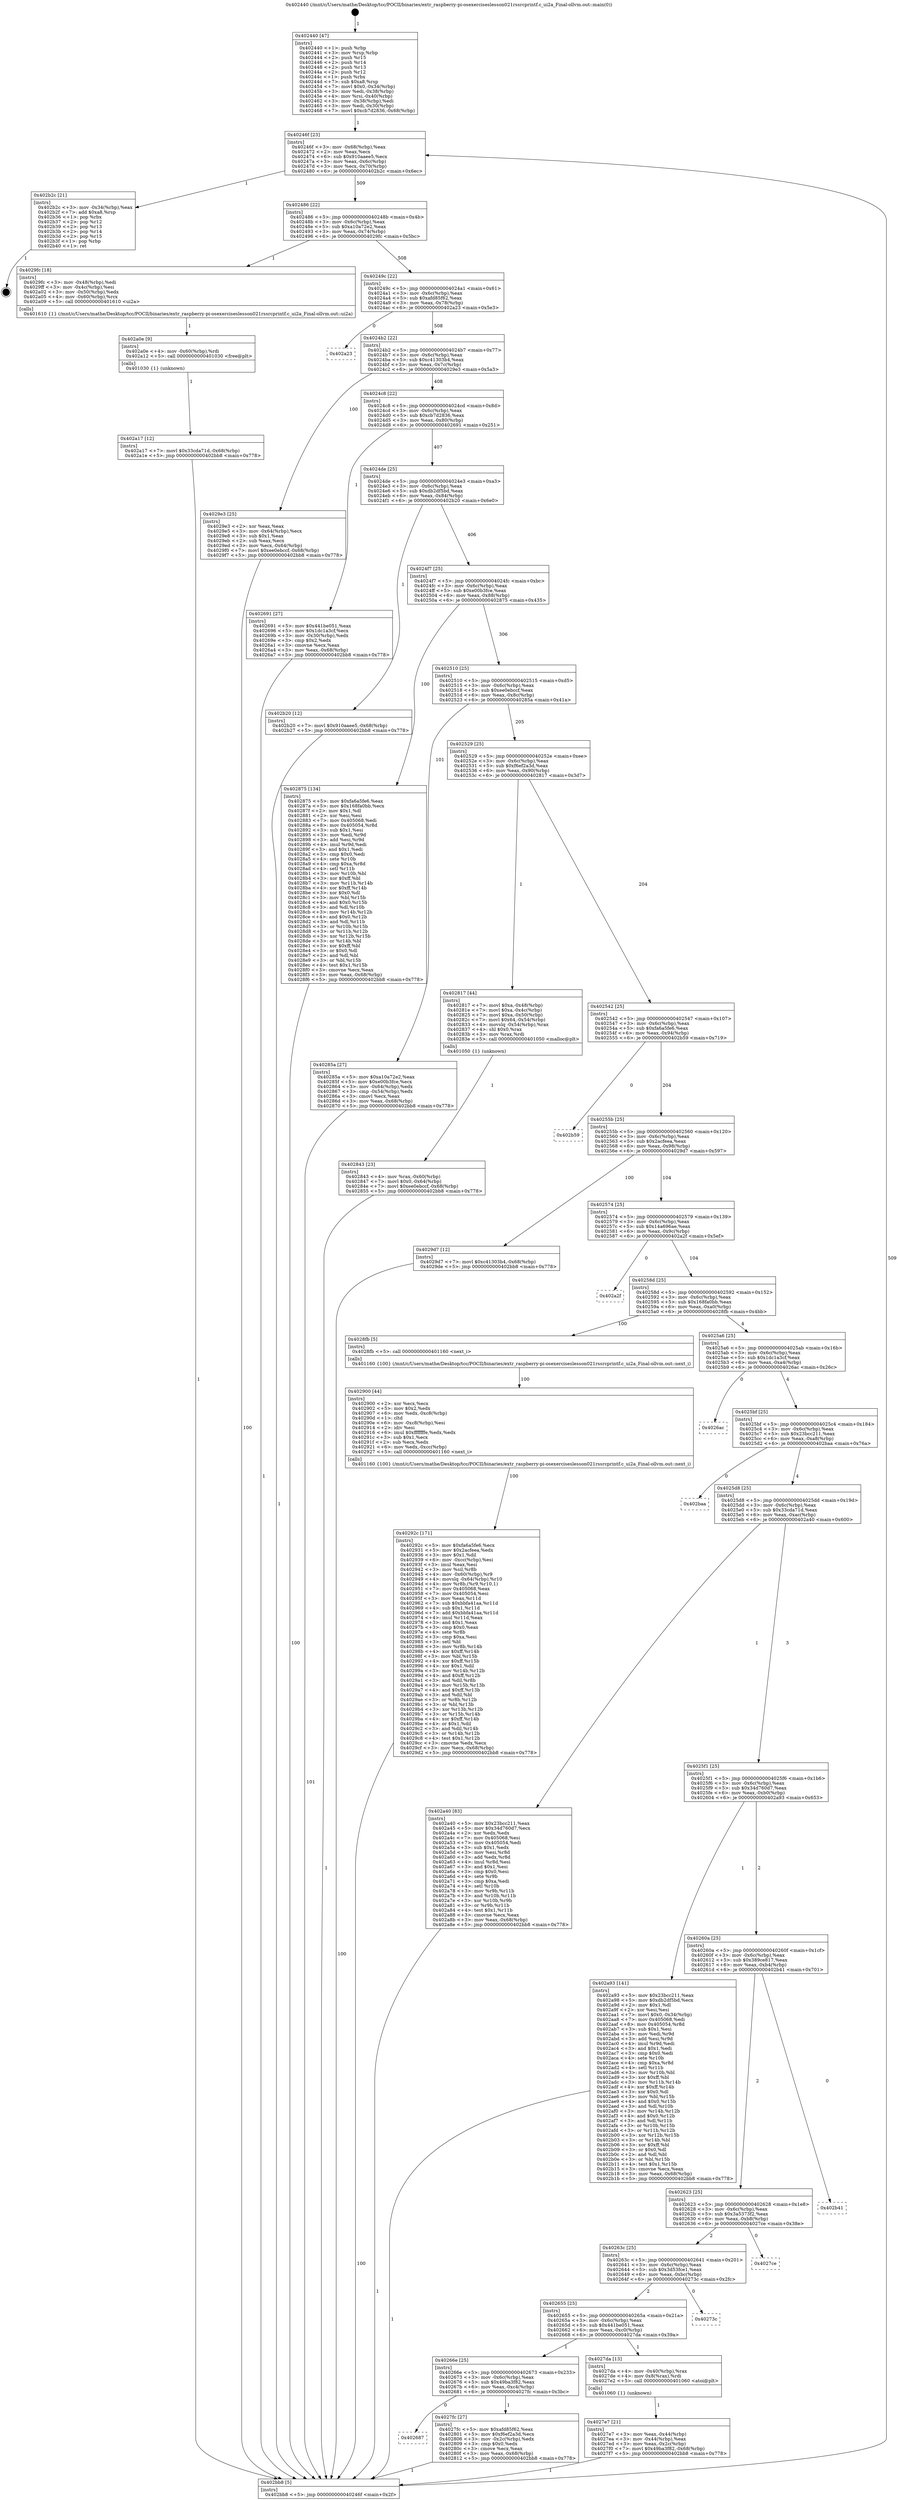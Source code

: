 digraph "0x402440" {
  label = "0x402440 (/mnt/c/Users/mathe/Desktop/tcc/POCII/binaries/extr_raspberry-pi-osexerciseslesson021rssrcprintf.c_ui2a_Final-ollvm.out::main(0))"
  labelloc = "t"
  node[shape=record]

  Entry [label="",width=0.3,height=0.3,shape=circle,fillcolor=black,style=filled]
  "0x40246f" [label="{
     0x40246f [23]\l
     | [instrs]\l
     &nbsp;&nbsp;0x40246f \<+3\>: mov -0x68(%rbp),%eax\l
     &nbsp;&nbsp;0x402472 \<+2\>: mov %eax,%ecx\l
     &nbsp;&nbsp;0x402474 \<+6\>: sub $0x910aaee5,%ecx\l
     &nbsp;&nbsp;0x40247a \<+3\>: mov %eax,-0x6c(%rbp)\l
     &nbsp;&nbsp;0x40247d \<+3\>: mov %ecx,-0x70(%rbp)\l
     &nbsp;&nbsp;0x402480 \<+6\>: je 0000000000402b2c \<main+0x6ec\>\l
  }"]
  "0x402b2c" [label="{
     0x402b2c [21]\l
     | [instrs]\l
     &nbsp;&nbsp;0x402b2c \<+3\>: mov -0x34(%rbp),%eax\l
     &nbsp;&nbsp;0x402b2f \<+7\>: add $0xa8,%rsp\l
     &nbsp;&nbsp;0x402b36 \<+1\>: pop %rbx\l
     &nbsp;&nbsp;0x402b37 \<+2\>: pop %r12\l
     &nbsp;&nbsp;0x402b39 \<+2\>: pop %r13\l
     &nbsp;&nbsp;0x402b3b \<+2\>: pop %r14\l
     &nbsp;&nbsp;0x402b3d \<+2\>: pop %r15\l
     &nbsp;&nbsp;0x402b3f \<+1\>: pop %rbp\l
     &nbsp;&nbsp;0x402b40 \<+1\>: ret\l
  }"]
  "0x402486" [label="{
     0x402486 [22]\l
     | [instrs]\l
     &nbsp;&nbsp;0x402486 \<+5\>: jmp 000000000040248b \<main+0x4b\>\l
     &nbsp;&nbsp;0x40248b \<+3\>: mov -0x6c(%rbp),%eax\l
     &nbsp;&nbsp;0x40248e \<+5\>: sub $0xa10a72e2,%eax\l
     &nbsp;&nbsp;0x402493 \<+3\>: mov %eax,-0x74(%rbp)\l
     &nbsp;&nbsp;0x402496 \<+6\>: je 00000000004029fc \<main+0x5bc\>\l
  }"]
  Exit [label="",width=0.3,height=0.3,shape=circle,fillcolor=black,style=filled,peripheries=2]
  "0x4029fc" [label="{
     0x4029fc [18]\l
     | [instrs]\l
     &nbsp;&nbsp;0x4029fc \<+3\>: mov -0x48(%rbp),%edi\l
     &nbsp;&nbsp;0x4029ff \<+3\>: mov -0x4c(%rbp),%esi\l
     &nbsp;&nbsp;0x402a02 \<+3\>: mov -0x50(%rbp),%edx\l
     &nbsp;&nbsp;0x402a05 \<+4\>: mov -0x60(%rbp),%rcx\l
     &nbsp;&nbsp;0x402a09 \<+5\>: call 0000000000401610 \<ui2a\>\l
     | [calls]\l
     &nbsp;&nbsp;0x401610 \{1\} (/mnt/c/Users/mathe/Desktop/tcc/POCII/binaries/extr_raspberry-pi-osexerciseslesson021rssrcprintf.c_ui2a_Final-ollvm.out::ui2a)\l
  }"]
  "0x40249c" [label="{
     0x40249c [22]\l
     | [instrs]\l
     &nbsp;&nbsp;0x40249c \<+5\>: jmp 00000000004024a1 \<main+0x61\>\l
     &nbsp;&nbsp;0x4024a1 \<+3\>: mov -0x6c(%rbp),%eax\l
     &nbsp;&nbsp;0x4024a4 \<+5\>: sub $0xafd85f62,%eax\l
     &nbsp;&nbsp;0x4024a9 \<+3\>: mov %eax,-0x78(%rbp)\l
     &nbsp;&nbsp;0x4024ac \<+6\>: je 0000000000402a23 \<main+0x5e3\>\l
  }"]
  "0x402a17" [label="{
     0x402a17 [12]\l
     | [instrs]\l
     &nbsp;&nbsp;0x402a17 \<+7\>: movl $0x33cda71d,-0x68(%rbp)\l
     &nbsp;&nbsp;0x402a1e \<+5\>: jmp 0000000000402bb8 \<main+0x778\>\l
  }"]
  "0x402a23" [label="{
     0x402a23\l
  }", style=dashed]
  "0x4024b2" [label="{
     0x4024b2 [22]\l
     | [instrs]\l
     &nbsp;&nbsp;0x4024b2 \<+5\>: jmp 00000000004024b7 \<main+0x77\>\l
     &nbsp;&nbsp;0x4024b7 \<+3\>: mov -0x6c(%rbp),%eax\l
     &nbsp;&nbsp;0x4024ba \<+5\>: sub $0xc41303b4,%eax\l
     &nbsp;&nbsp;0x4024bf \<+3\>: mov %eax,-0x7c(%rbp)\l
     &nbsp;&nbsp;0x4024c2 \<+6\>: je 00000000004029e3 \<main+0x5a3\>\l
  }"]
  "0x402a0e" [label="{
     0x402a0e [9]\l
     | [instrs]\l
     &nbsp;&nbsp;0x402a0e \<+4\>: mov -0x60(%rbp),%rdi\l
     &nbsp;&nbsp;0x402a12 \<+5\>: call 0000000000401030 \<free@plt\>\l
     | [calls]\l
     &nbsp;&nbsp;0x401030 \{1\} (unknown)\l
  }"]
  "0x4029e3" [label="{
     0x4029e3 [25]\l
     | [instrs]\l
     &nbsp;&nbsp;0x4029e3 \<+2\>: xor %eax,%eax\l
     &nbsp;&nbsp;0x4029e5 \<+3\>: mov -0x64(%rbp),%ecx\l
     &nbsp;&nbsp;0x4029e8 \<+3\>: sub $0x1,%eax\l
     &nbsp;&nbsp;0x4029eb \<+2\>: sub %eax,%ecx\l
     &nbsp;&nbsp;0x4029ed \<+3\>: mov %ecx,-0x64(%rbp)\l
     &nbsp;&nbsp;0x4029f0 \<+7\>: movl $0xee0ebccf,-0x68(%rbp)\l
     &nbsp;&nbsp;0x4029f7 \<+5\>: jmp 0000000000402bb8 \<main+0x778\>\l
  }"]
  "0x4024c8" [label="{
     0x4024c8 [22]\l
     | [instrs]\l
     &nbsp;&nbsp;0x4024c8 \<+5\>: jmp 00000000004024cd \<main+0x8d\>\l
     &nbsp;&nbsp;0x4024cd \<+3\>: mov -0x6c(%rbp),%eax\l
     &nbsp;&nbsp;0x4024d0 \<+5\>: sub $0xcb7d2836,%eax\l
     &nbsp;&nbsp;0x4024d5 \<+3\>: mov %eax,-0x80(%rbp)\l
     &nbsp;&nbsp;0x4024d8 \<+6\>: je 0000000000402691 \<main+0x251\>\l
  }"]
  "0x40292c" [label="{
     0x40292c [171]\l
     | [instrs]\l
     &nbsp;&nbsp;0x40292c \<+5\>: mov $0xfa6a5fe6,%ecx\l
     &nbsp;&nbsp;0x402931 \<+5\>: mov $0x2acfeea,%edx\l
     &nbsp;&nbsp;0x402936 \<+3\>: mov $0x1,%dil\l
     &nbsp;&nbsp;0x402939 \<+6\>: mov -0xcc(%rbp),%esi\l
     &nbsp;&nbsp;0x40293f \<+3\>: imul %eax,%esi\l
     &nbsp;&nbsp;0x402942 \<+3\>: mov %sil,%r8b\l
     &nbsp;&nbsp;0x402945 \<+4\>: mov -0x60(%rbp),%r9\l
     &nbsp;&nbsp;0x402949 \<+4\>: movslq -0x64(%rbp),%r10\l
     &nbsp;&nbsp;0x40294d \<+4\>: mov %r8b,(%r9,%r10,1)\l
     &nbsp;&nbsp;0x402951 \<+7\>: mov 0x405068,%eax\l
     &nbsp;&nbsp;0x402958 \<+7\>: mov 0x405054,%esi\l
     &nbsp;&nbsp;0x40295f \<+3\>: mov %eax,%r11d\l
     &nbsp;&nbsp;0x402962 \<+7\>: sub $0xbbfa41aa,%r11d\l
     &nbsp;&nbsp;0x402969 \<+4\>: sub $0x1,%r11d\l
     &nbsp;&nbsp;0x40296d \<+7\>: add $0xbbfa41aa,%r11d\l
     &nbsp;&nbsp;0x402974 \<+4\>: imul %r11d,%eax\l
     &nbsp;&nbsp;0x402978 \<+3\>: and $0x1,%eax\l
     &nbsp;&nbsp;0x40297b \<+3\>: cmp $0x0,%eax\l
     &nbsp;&nbsp;0x40297e \<+4\>: sete %r8b\l
     &nbsp;&nbsp;0x402982 \<+3\>: cmp $0xa,%esi\l
     &nbsp;&nbsp;0x402985 \<+3\>: setl %bl\l
     &nbsp;&nbsp;0x402988 \<+3\>: mov %r8b,%r14b\l
     &nbsp;&nbsp;0x40298b \<+4\>: xor $0xff,%r14b\l
     &nbsp;&nbsp;0x40298f \<+3\>: mov %bl,%r15b\l
     &nbsp;&nbsp;0x402992 \<+4\>: xor $0xff,%r15b\l
     &nbsp;&nbsp;0x402996 \<+4\>: xor $0x1,%dil\l
     &nbsp;&nbsp;0x40299a \<+3\>: mov %r14b,%r12b\l
     &nbsp;&nbsp;0x40299d \<+4\>: and $0xff,%r12b\l
     &nbsp;&nbsp;0x4029a1 \<+3\>: and %dil,%r8b\l
     &nbsp;&nbsp;0x4029a4 \<+3\>: mov %r15b,%r13b\l
     &nbsp;&nbsp;0x4029a7 \<+4\>: and $0xff,%r13b\l
     &nbsp;&nbsp;0x4029ab \<+3\>: and %dil,%bl\l
     &nbsp;&nbsp;0x4029ae \<+3\>: or %r8b,%r12b\l
     &nbsp;&nbsp;0x4029b1 \<+3\>: or %bl,%r13b\l
     &nbsp;&nbsp;0x4029b4 \<+3\>: xor %r13b,%r12b\l
     &nbsp;&nbsp;0x4029b7 \<+3\>: or %r15b,%r14b\l
     &nbsp;&nbsp;0x4029ba \<+4\>: xor $0xff,%r14b\l
     &nbsp;&nbsp;0x4029be \<+4\>: or $0x1,%dil\l
     &nbsp;&nbsp;0x4029c2 \<+3\>: and %dil,%r14b\l
     &nbsp;&nbsp;0x4029c5 \<+3\>: or %r14b,%r12b\l
     &nbsp;&nbsp;0x4029c8 \<+4\>: test $0x1,%r12b\l
     &nbsp;&nbsp;0x4029cc \<+3\>: cmovne %edx,%ecx\l
     &nbsp;&nbsp;0x4029cf \<+3\>: mov %ecx,-0x68(%rbp)\l
     &nbsp;&nbsp;0x4029d2 \<+5\>: jmp 0000000000402bb8 \<main+0x778\>\l
  }"]
  "0x402691" [label="{
     0x402691 [27]\l
     | [instrs]\l
     &nbsp;&nbsp;0x402691 \<+5\>: mov $0x441be051,%eax\l
     &nbsp;&nbsp;0x402696 \<+5\>: mov $0x1dc1a3cf,%ecx\l
     &nbsp;&nbsp;0x40269b \<+3\>: mov -0x30(%rbp),%edx\l
     &nbsp;&nbsp;0x40269e \<+3\>: cmp $0x2,%edx\l
     &nbsp;&nbsp;0x4026a1 \<+3\>: cmovne %ecx,%eax\l
     &nbsp;&nbsp;0x4026a4 \<+3\>: mov %eax,-0x68(%rbp)\l
     &nbsp;&nbsp;0x4026a7 \<+5\>: jmp 0000000000402bb8 \<main+0x778\>\l
  }"]
  "0x4024de" [label="{
     0x4024de [25]\l
     | [instrs]\l
     &nbsp;&nbsp;0x4024de \<+5\>: jmp 00000000004024e3 \<main+0xa3\>\l
     &nbsp;&nbsp;0x4024e3 \<+3\>: mov -0x6c(%rbp),%eax\l
     &nbsp;&nbsp;0x4024e6 \<+5\>: sub $0xdb2df5bd,%eax\l
     &nbsp;&nbsp;0x4024eb \<+6\>: mov %eax,-0x84(%rbp)\l
     &nbsp;&nbsp;0x4024f1 \<+6\>: je 0000000000402b20 \<main+0x6e0\>\l
  }"]
  "0x402bb8" [label="{
     0x402bb8 [5]\l
     | [instrs]\l
     &nbsp;&nbsp;0x402bb8 \<+5\>: jmp 000000000040246f \<main+0x2f\>\l
  }"]
  "0x402440" [label="{
     0x402440 [47]\l
     | [instrs]\l
     &nbsp;&nbsp;0x402440 \<+1\>: push %rbp\l
     &nbsp;&nbsp;0x402441 \<+3\>: mov %rsp,%rbp\l
     &nbsp;&nbsp;0x402444 \<+2\>: push %r15\l
     &nbsp;&nbsp;0x402446 \<+2\>: push %r14\l
     &nbsp;&nbsp;0x402448 \<+2\>: push %r13\l
     &nbsp;&nbsp;0x40244a \<+2\>: push %r12\l
     &nbsp;&nbsp;0x40244c \<+1\>: push %rbx\l
     &nbsp;&nbsp;0x40244d \<+7\>: sub $0xa8,%rsp\l
     &nbsp;&nbsp;0x402454 \<+7\>: movl $0x0,-0x34(%rbp)\l
     &nbsp;&nbsp;0x40245b \<+3\>: mov %edi,-0x38(%rbp)\l
     &nbsp;&nbsp;0x40245e \<+4\>: mov %rsi,-0x40(%rbp)\l
     &nbsp;&nbsp;0x402462 \<+3\>: mov -0x38(%rbp),%edi\l
     &nbsp;&nbsp;0x402465 \<+3\>: mov %edi,-0x30(%rbp)\l
     &nbsp;&nbsp;0x402468 \<+7\>: movl $0xcb7d2836,-0x68(%rbp)\l
  }"]
  "0x402900" [label="{
     0x402900 [44]\l
     | [instrs]\l
     &nbsp;&nbsp;0x402900 \<+2\>: xor %ecx,%ecx\l
     &nbsp;&nbsp;0x402902 \<+5\>: mov $0x2,%edx\l
     &nbsp;&nbsp;0x402907 \<+6\>: mov %edx,-0xc8(%rbp)\l
     &nbsp;&nbsp;0x40290d \<+1\>: cltd\l
     &nbsp;&nbsp;0x40290e \<+6\>: mov -0xc8(%rbp),%esi\l
     &nbsp;&nbsp;0x402914 \<+2\>: idiv %esi\l
     &nbsp;&nbsp;0x402916 \<+6\>: imul $0xfffffffe,%edx,%edx\l
     &nbsp;&nbsp;0x40291c \<+3\>: sub $0x1,%ecx\l
     &nbsp;&nbsp;0x40291f \<+2\>: sub %ecx,%edx\l
     &nbsp;&nbsp;0x402921 \<+6\>: mov %edx,-0xcc(%rbp)\l
     &nbsp;&nbsp;0x402927 \<+5\>: call 0000000000401160 \<next_i\>\l
     | [calls]\l
     &nbsp;&nbsp;0x401160 \{100\} (/mnt/c/Users/mathe/Desktop/tcc/POCII/binaries/extr_raspberry-pi-osexerciseslesson021rssrcprintf.c_ui2a_Final-ollvm.out::next_i)\l
  }"]
  "0x402b20" [label="{
     0x402b20 [12]\l
     | [instrs]\l
     &nbsp;&nbsp;0x402b20 \<+7\>: movl $0x910aaee5,-0x68(%rbp)\l
     &nbsp;&nbsp;0x402b27 \<+5\>: jmp 0000000000402bb8 \<main+0x778\>\l
  }"]
  "0x4024f7" [label="{
     0x4024f7 [25]\l
     | [instrs]\l
     &nbsp;&nbsp;0x4024f7 \<+5\>: jmp 00000000004024fc \<main+0xbc\>\l
     &nbsp;&nbsp;0x4024fc \<+3\>: mov -0x6c(%rbp),%eax\l
     &nbsp;&nbsp;0x4024ff \<+5\>: sub $0xe00b3fce,%eax\l
     &nbsp;&nbsp;0x402504 \<+6\>: mov %eax,-0x88(%rbp)\l
     &nbsp;&nbsp;0x40250a \<+6\>: je 0000000000402875 \<main+0x435\>\l
  }"]
  "0x402843" [label="{
     0x402843 [23]\l
     | [instrs]\l
     &nbsp;&nbsp;0x402843 \<+4\>: mov %rax,-0x60(%rbp)\l
     &nbsp;&nbsp;0x402847 \<+7\>: movl $0x0,-0x64(%rbp)\l
     &nbsp;&nbsp;0x40284e \<+7\>: movl $0xee0ebccf,-0x68(%rbp)\l
     &nbsp;&nbsp;0x402855 \<+5\>: jmp 0000000000402bb8 \<main+0x778\>\l
  }"]
  "0x402875" [label="{
     0x402875 [134]\l
     | [instrs]\l
     &nbsp;&nbsp;0x402875 \<+5\>: mov $0xfa6a5fe6,%eax\l
     &nbsp;&nbsp;0x40287a \<+5\>: mov $0x168fa0bb,%ecx\l
     &nbsp;&nbsp;0x40287f \<+2\>: mov $0x1,%dl\l
     &nbsp;&nbsp;0x402881 \<+2\>: xor %esi,%esi\l
     &nbsp;&nbsp;0x402883 \<+7\>: mov 0x405068,%edi\l
     &nbsp;&nbsp;0x40288a \<+8\>: mov 0x405054,%r8d\l
     &nbsp;&nbsp;0x402892 \<+3\>: sub $0x1,%esi\l
     &nbsp;&nbsp;0x402895 \<+3\>: mov %edi,%r9d\l
     &nbsp;&nbsp;0x402898 \<+3\>: add %esi,%r9d\l
     &nbsp;&nbsp;0x40289b \<+4\>: imul %r9d,%edi\l
     &nbsp;&nbsp;0x40289f \<+3\>: and $0x1,%edi\l
     &nbsp;&nbsp;0x4028a2 \<+3\>: cmp $0x0,%edi\l
     &nbsp;&nbsp;0x4028a5 \<+4\>: sete %r10b\l
     &nbsp;&nbsp;0x4028a9 \<+4\>: cmp $0xa,%r8d\l
     &nbsp;&nbsp;0x4028ad \<+4\>: setl %r11b\l
     &nbsp;&nbsp;0x4028b1 \<+3\>: mov %r10b,%bl\l
     &nbsp;&nbsp;0x4028b4 \<+3\>: xor $0xff,%bl\l
     &nbsp;&nbsp;0x4028b7 \<+3\>: mov %r11b,%r14b\l
     &nbsp;&nbsp;0x4028ba \<+4\>: xor $0xff,%r14b\l
     &nbsp;&nbsp;0x4028be \<+3\>: xor $0x0,%dl\l
     &nbsp;&nbsp;0x4028c1 \<+3\>: mov %bl,%r15b\l
     &nbsp;&nbsp;0x4028c4 \<+4\>: and $0x0,%r15b\l
     &nbsp;&nbsp;0x4028c8 \<+3\>: and %dl,%r10b\l
     &nbsp;&nbsp;0x4028cb \<+3\>: mov %r14b,%r12b\l
     &nbsp;&nbsp;0x4028ce \<+4\>: and $0x0,%r12b\l
     &nbsp;&nbsp;0x4028d2 \<+3\>: and %dl,%r11b\l
     &nbsp;&nbsp;0x4028d5 \<+3\>: or %r10b,%r15b\l
     &nbsp;&nbsp;0x4028d8 \<+3\>: or %r11b,%r12b\l
     &nbsp;&nbsp;0x4028db \<+3\>: xor %r12b,%r15b\l
     &nbsp;&nbsp;0x4028de \<+3\>: or %r14b,%bl\l
     &nbsp;&nbsp;0x4028e1 \<+3\>: xor $0xff,%bl\l
     &nbsp;&nbsp;0x4028e4 \<+3\>: or $0x0,%dl\l
     &nbsp;&nbsp;0x4028e7 \<+2\>: and %dl,%bl\l
     &nbsp;&nbsp;0x4028e9 \<+3\>: or %bl,%r15b\l
     &nbsp;&nbsp;0x4028ec \<+4\>: test $0x1,%r15b\l
     &nbsp;&nbsp;0x4028f0 \<+3\>: cmovne %ecx,%eax\l
     &nbsp;&nbsp;0x4028f3 \<+3\>: mov %eax,-0x68(%rbp)\l
     &nbsp;&nbsp;0x4028f6 \<+5\>: jmp 0000000000402bb8 \<main+0x778\>\l
  }"]
  "0x402510" [label="{
     0x402510 [25]\l
     | [instrs]\l
     &nbsp;&nbsp;0x402510 \<+5\>: jmp 0000000000402515 \<main+0xd5\>\l
     &nbsp;&nbsp;0x402515 \<+3\>: mov -0x6c(%rbp),%eax\l
     &nbsp;&nbsp;0x402518 \<+5\>: sub $0xee0ebccf,%eax\l
     &nbsp;&nbsp;0x40251d \<+6\>: mov %eax,-0x8c(%rbp)\l
     &nbsp;&nbsp;0x402523 \<+6\>: je 000000000040285a \<main+0x41a\>\l
  }"]
  "0x402687" [label="{
     0x402687\l
  }", style=dashed]
  "0x40285a" [label="{
     0x40285a [27]\l
     | [instrs]\l
     &nbsp;&nbsp;0x40285a \<+5\>: mov $0xa10a72e2,%eax\l
     &nbsp;&nbsp;0x40285f \<+5\>: mov $0xe00b3fce,%ecx\l
     &nbsp;&nbsp;0x402864 \<+3\>: mov -0x64(%rbp),%edx\l
     &nbsp;&nbsp;0x402867 \<+3\>: cmp -0x54(%rbp),%edx\l
     &nbsp;&nbsp;0x40286a \<+3\>: cmovl %ecx,%eax\l
     &nbsp;&nbsp;0x40286d \<+3\>: mov %eax,-0x68(%rbp)\l
     &nbsp;&nbsp;0x402870 \<+5\>: jmp 0000000000402bb8 \<main+0x778\>\l
  }"]
  "0x402529" [label="{
     0x402529 [25]\l
     | [instrs]\l
     &nbsp;&nbsp;0x402529 \<+5\>: jmp 000000000040252e \<main+0xee\>\l
     &nbsp;&nbsp;0x40252e \<+3\>: mov -0x6c(%rbp),%eax\l
     &nbsp;&nbsp;0x402531 \<+5\>: sub $0xf6ef2a3d,%eax\l
     &nbsp;&nbsp;0x402536 \<+6\>: mov %eax,-0x90(%rbp)\l
     &nbsp;&nbsp;0x40253c \<+6\>: je 0000000000402817 \<main+0x3d7\>\l
  }"]
  "0x4027fc" [label="{
     0x4027fc [27]\l
     | [instrs]\l
     &nbsp;&nbsp;0x4027fc \<+5\>: mov $0xafd85f62,%eax\l
     &nbsp;&nbsp;0x402801 \<+5\>: mov $0xf6ef2a3d,%ecx\l
     &nbsp;&nbsp;0x402806 \<+3\>: mov -0x2c(%rbp),%edx\l
     &nbsp;&nbsp;0x402809 \<+3\>: cmp $0x0,%edx\l
     &nbsp;&nbsp;0x40280c \<+3\>: cmove %ecx,%eax\l
     &nbsp;&nbsp;0x40280f \<+3\>: mov %eax,-0x68(%rbp)\l
     &nbsp;&nbsp;0x402812 \<+5\>: jmp 0000000000402bb8 \<main+0x778\>\l
  }"]
  "0x402817" [label="{
     0x402817 [44]\l
     | [instrs]\l
     &nbsp;&nbsp;0x402817 \<+7\>: movl $0xa,-0x48(%rbp)\l
     &nbsp;&nbsp;0x40281e \<+7\>: movl $0xa,-0x4c(%rbp)\l
     &nbsp;&nbsp;0x402825 \<+7\>: movl $0xa,-0x50(%rbp)\l
     &nbsp;&nbsp;0x40282c \<+7\>: movl $0x64,-0x54(%rbp)\l
     &nbsp;&nbsp;0x402833 \<+4\>: movslq -0x54(%rbp),%rax\l
     &nbsp;&nbsp;0x402837 \<+4\>: shl $0x0,%rax\l
     &nbsp;&nbsp;0x40283b \<+3\>: mov %rax,%rdi\l
     &nbsp;&nbsp;0x40283e \<+5\>: call 0000000000401050 \<malloc@plt\>\l
     | [calls]\l
     &nbsp;&nbsp;0x401050 \{1\} (unknown)\l
  }"]
  "0x402542" [label="{
     0x402542 [25]\l
     | [instrs]\l
     &nbsp;&nbsp;0x402542 \<+5\>: jmp 0000000000402547 \<main+0x107\>\l
     &nbsp;&nbsp;0x402547 \<+3\>: mov -0x6c(%rbp),%eax\l
     &nbsp;&nbsp;0x40254a \<+5\>: sub $0xfa6a5fe6,%eax\l
     &nbsp;&nbsp;0x40254f \<+6\>: mov %eax,-0x94(%rbp)\l
     &nbsp;&nbsp;0x402555 \<+6\>: je 0000000000402b59 \<main+0x719\>\l
  }"]
  "0x4027e7" [label="{
     0x4027e7 [21]\l
     | [instrs]\l
     &nbsp;&nbsp;0x4027e7 \<+3\>: mov %eax,-0x44(%rbp)\l
     &nbsp;&nbsp;0x4027ea \<+3\>: mov -0x44(%rbp),%eax\l
     &nbsp;&nbsp;0x4027ed \<+3\>: mov %eax,-0x2c(%rbp)\l
     &nbsp;&nbsp;0x4027f0 \<+7\>: movl $0x49ba3f82,-0x68(%rbp)\l
     &nbsp;&nbsp;0x4027f7 \<+5\>: jmp 0000000000402bb8 \<main+0x778\>\l
  }"]
  "0x402b59" [label="{
     0x402b59\l
  }", style=dashed]
  "0x40255b" [label="{
     0x40255b [25]\l
     | [instrs]\l
     &nbsp;&nbsp;0x40255b \<+5\>: jmp 0000000000402560 \<main+0x120\>\l
     &nbsp;&nbsp;0x402560 \<+3\>: mov -0x6c(%rbp),%eax\l
     &nbsp;&nbsp;0x402563 \<+5\>: sub $0x2acfeea,%eax\l
     &nbsp;&nbsp;0x402568 \<+6\>: mov %eax,-0x98(%rbp)\l
     &nbsp;&nbsp;0x40256e \<+6\>: je 00000000004029d7 \<main+0x597\>\l
  }"]
  "0x40266e" [label="{
     0x40266e [25]\l
     | [instrs]\l
     &nbsp;&nbsp;0x40266e \<+5\>: jmp 0000000000402673 \<main+0x233\>\l
     &nbsp;&nbsp;0x402673 \<+3\>: mov -0x6c(%rbp),%eax\l
     &nbsp;&nbsp;0x402676 \<+5\>: sub $0x49ba3f82,%eax\l
     &nbsp;&nbsp;0x40267b \<+6\>: mov %eax,-0xc4(%rbp)\l
     &nbsp;&nbsp;0x402681 \<+6\>: je 00000000004027fc \<main+0x3bc\>\l
  }"]
  "0x4029d7" [label="{
     0x4029d7 [12]\l
     | [instrs]\l
     &nbsp;&nbsp;0x4029d7 \<+7\>: movl $0xc41303b4,-0x68(%rbp)\l
     &nbsp;&nbsp;0x4029de \<+5\>: jmp 0000000000402bb8 \<main+0x778\>\l
  }"]
  "0x402574" [label="{
     0x402574 [25]\l
     | [instrs]\l
     &nbsp;&nbsp;0x402574 \<+5\>: jmp 0000000000402579 \<main+0x139\>\l
     &nbsp;&nbsp;0x402579 \<+3\>: mov -0x6c(%rbp),%eax\l
     &nbsp;&nbsp;0x40257c \<+5\>: sub $0x14a696ae,%eax\l
     &nbsp;&nbsp;0x402581 \<+6\>: mov %eax,-0x9c(%rbp)\l
     &nbsp;&nbsp;0x402587 \<+6\>: je 0000000000402a2f \<main+0x5ef\>\l
  }"]
  "0x4027da" [label="{
     0x4027da [13]\l
     | [instrs]\l
     &nbsp;&nbsp;0x4027da \<+4\>: mov -0x40(%rbp),%rax\l
     &nbsp;&nbsp;0x4027de \<+4\>: mov 0x8(%rax),%rdi\l
     &nbsp;&nbsp;0x4027e2 \<+5\>: call 0000000000401060 \<atoi@plt\>\l
     | [calls]\l
     &nbsp;&nbsp;0x401060 \{1\} (unknown)\l
  }"]
  "0x402a2f" [label="{
     0x402a2f\l
  }", style=dashed]
  "0x40258d" [label="{
     0x40258d [25]\l
     | [instrs]\l
     &nbsp;&nbsp;0x40258d \<+5\>: jmp 0000000000402592 \<main+0x152\>\l
     &nbsp;&nbsp;0x402592 \<+3\>: mov -0x6c(%rbp),%eax\l
     &nbsp;&nbsp;0x402595 \<+5\>: sub $0x168fa0bb,%eax\l
     &nbsp;&nbsp;0x40259a \<+6\>: mov %eax,-0xa0(%rbp)\l
     &nbsp;&nbsp;0x4025a0 \<+6\>: je 00000000004028fb \<main+0x4bb\>\l
  }"]
  "0x402655" [label="{
     0x402655 [25]\l
     | [instrs]\l
     &nbsp;&nbsp;0x402655 \<+5\>: jmp 000000000040265a \<main+0x21a\>\l
     &nbsp;&nbsp;0x40265a \<+3\>: mov -0x6c(%rbp),%eax\l
     &nbsp;&nbsp;0x40265d \<+5\>: sub $0x441be051,%eax\l
     &nbsp;&nbsp;0x402662 \<+6\>: mov %eax,-0xc0(%rbp)\l
     &nbsp;&nbsp;0x402668 \<+6\>: je 00000000004027da \<main+0x39a\>\l
  }"]
  "0x4028fb" [label="{
     0x4028fb [5]\l
     | [instrs]\l
     &nbsp;&nbsp;0x4028fb \<+5\>: call 0000000000401160 \<next_i\>\l
     | [calls]\l
     &nbsp;&nbsp;0x401160 \{100\} (/mnt/c/Users/mathe/Desktop/tcc/POCII/binaries/extr_raspberry-pi-osexerciseslesson021rssrcprintf.c_ui2a_Final-ollvm.out::next_i)\l
  }"]
  "0x4025a6" [label="{
     0x4025a6 [25]\l
     | [instrs]\l
     &nbsp;&nbsp;0x4025a6 \<+5\>: jmp 00000000004025ab \<main+0x16b\>\l
     &nbsp;&nbsp;0x4025ab \<+3\>: mov -0x6c(%rbp),%eax\l
     &nbsp;&nbsp;0x4025ae \<+5\>: sub $0x1dc1a3cf,%eax\l
     &nbsp;&nbsp;0x4025b3 \<+6\>: mov %eax,-0xa4(%rbp)\l
     &nbsp;&nbsp;0x4025b9 \<+6\>: je 00000000004026ac \<main+0x26c\>\l
  }"]
  "0x40273c" [label="{
     0x40273c\l
  }", style=dashed]
  "0x4026ac" [label="{
     0x4026ac\l
  }", style=dashed]
  "0x4025bf" [label="{
     0x4025bf [25]\l
     | [instrs]\l
     &nbsp;&nbsp;0x4025bf \<+5\>: jmp 00000000004025c4 \<main+0x184\>\l
     &nbsp;&nbsp;0x4025c4 \<+3\>: mov -0x6c(%rbp),%eax\l
     &nbsp;&nbsp;0x4025c7 \<+5\>: sub $0x23bcc211,%eax\l
     &nbsp;&nbsp;0x4025cc \<+6\>: mov %eax,-0xa8(%rbp)\l
     &nbsp;&nbsp;0x4025d2 \<+6\>: je 0000000000402baa \<main+0x76a\>\l
  }"]
  "0x40263c" [label="{
     0x40263c [25]\l
     | [instrs]\l
     &nbsp;&nbsp;0x40263c \<+5\>: jmp 0000000000402641 \<main+0x201\>\l
     &nbsp;&nbsp;0x402641 \<+3\>: mov -0x6c(%rbp),%eax\l
     &nbsp;&nbsp;0x402644 \<+5\>: sub $0x3d53fce1,%eax\l
     &nbsp;&nbsp;0x402649 \<+6\>: mov %eax,-0xbc(%rbp)\l
     &nbsp;&nbsp;0x40264f \<+6\>: je 000000000040273c \<main+0x2fc\>\l
  }"]
  "0x402baa" [label="{
     0x402baa\l
  }", style=dashed]
  "0x4025d8" [label="{
     0x4025d8 [25]\l
     | [instrs]\l
     &nbsp;&nbsp;0x4025d8 \<+5\>: jmp 00000000004025dd \<main+0x19d\>\l
     &nbsp;&nbsp;0x4025dd \<+3\>: mov -0x6c(%rbp),%eax\l
     &nbsp;&nbsp;0x4025e0 \<+5\>: sub $0x33cda71d,%eax\l
     &nbsp;&nbsp;0x4025e5 \<+6\>: mov %eax,-0xac(%rbp)\l
     &nbsp;&nbsp;0x4025eb \<+6\>: je 0000000000402a40 \<main+0x600\>\l
  }"]
  "0x4027ce" [label="{
     0x4027ce\l
  }", style=dashed]
  "0x402a40" [label="{
     0x402a40 [83]\l
     | [instrs]\l
     &nbsp;&nbsp;0x402a40 \<+5\>: mov $0x23bcc211,%eax\l
     &nbsp;&nbsp;0x402a45 \<+5\>: mov $0x34d760d7,%ecx\l
     &nbsp;&nbsp;0x402a4a \<+2\>: xor %edx,%edx\l
     &nbsp;&nbsp;0x402a4c \<+7\>: mov 0x405068,%esi\l
     &nbsp;&nbsp;0x402a53 \<+7\>: mov 0x405054,%edi\l
     &nbsp;&nbsp;0x402a5a \<+3\>: sub $0x1,%edx\l
     &nbsp;&nbsp;0x402a5d \<+3\>: mov %esi,%r8d\l
     &nbsp;&nbsp;0x402a60 \<+3\>: add %edx,%r8d\l
     &nbsp;&nbsp;0x402a63 \<+4\>: imul %r8d,%esi\l
     &nbsp;&nbsp;0x402a67 \<+3\>: and $0x1,%esi\l
     &nbsp;&nbsp;0x402a6a \<+3\>: cmp $0x0,%esi\l
     &nbsp;&nbsp;0x402a6d \<+4\>: sete %r9b\l
     &nbsp;&nbsp;0x402a71 \<+3\>: cmp $0xa,%edi\l
     &nbsp;&nbsp;0x402a74 \<+4\>: setl %r10b\l
     &nbsp;&nbsp;0x402a78 \<+3\>: mov %r9b,%r11b\l
     &nbsp;&nbsp;0x402a7b \<+3\>: and %r10b,%r11b\l
     &nbsp;&nbsp;0x402a7e \<+3\>: xor %r10b,%r9b\l
     &nbsp;&nbsp;0x402a81 \<+3\>: or %r9b,%r11b\l
     &nbsp;&nbsp;0x402a84 \<+4\>: test $0x1,%r11b\l
     &nbsp;&nbsp;0x402a88 \<+3\>: cmovne %ecx,%eax\l
     &nbsp;&nbsp;0x402a8b \<+3\>: mov %eax,-0x68(%rbp)\l
     &nbsp;&nbsp;0x402a8e \<+5\>: jmp 0000000000402bb8 \<main+0x778\>\l
  }"]
  "0x4025f1" [label="{
     0x4025f1 [25]\l
     | [instrs]\l
     &nbsp;&nbsp;0x4025f1 \<+5\>: jmp 00000000004025f6 \<main+0x1b6\>\l
     &nbsp;&nbsp;0x4025f6 \<+3\>: mov -0x6c(%rbp),%eax\l
     &nbsp;&nbsp;0x4025f9 \<+5\>: sub $0x34d760d7,%eax\l
     &nbsp;&nbsp;0x4025fe \<+6\>: mov %eax,-0xb0(%rbp)\l
     &nbsp;&nbsp;0x402604 \<+6\>: je 0000000000402a93 \<main+0x653\>\l
  }"]
  "0x402623" [label="{
     0x402623 [25]\l
     | [instrs]\l
     &nbsp;&nbsp;0x402623 \<+5\>: jmp 0000000000402628 \<main+0x1e8\>\l
     &nbsp;&nbsp;0x402628 \<+3\>: mov -0x6c(%rbp),%eax\l
     &nbsp;&nbsp;0x40262b \<+5\>: sub $0x3a5373f2,%eax\l
     &nbsp;&nbsp;0x402630 \<+6\>: mov %eax,-0xb8(%rbp)\l
     &nbsp;&nbsp;0x402636 \<+6\>: je 00000000004027ce \<main+0x38e\>\l
  }"]
  "0x402a93" [label="{
     0x402a93 [141]\l
     | [instrs]\l
     &nbsp;&nbsp;0x402a93 \<+5\>: mov $0x23bcc211,%eax\l
     &nbsp;&nbsp;0x402a98 \<+5\>: mov $0xdb2df5bd,%ecx\l
     &nbsp;&nbsp;0x402a9d \<+2\>: mov $0x1,%dl\l
     &nbsp;&nbsp;0x402a9f \<+2\>: xor %esi,%esi\l
     &nbsp;&nbsp;0x402aa1 \<+7\>: movl $0x0,-0x34(%rbp)\l
     &nbsp;&nbsp;0x402aa8 \<+7\>: mov 0x405068,%edi\l
     &nbsp;&nbsp;0x402aaf \<+8\>: mov 0x405054,%r8d\l
     &nbsp;&nbsp;0x402ab7 \<+3\>: sub $0x1,%esi\l
     &nbsp;&nbsp;0x402aba \<+3\>: mov %edi,%r9d\l
     &nbsp;&nbsp;0x402abd \<+3\>: add %esi,%r9d\l
     &nbsp;&nbsp;0x402ac0 \<+4\>: imul %r9d,%edi\l
     &nbsp;&nbsp;0x402ac4 \<+3\>: and $0x1,%edi\l
     &nbsp;&nbsp;0x402ac7 \<+3\>: cmp $0x0,%edi\l
     &nbsp;&nbsp;0x402aca \<+4\>: sete %r10b\l
     &nbsp;&nbsp;0x402ace \<+4\>: cmp $0xa,%r8d\l
     &nbsp;&nbsp;0x402ad2 \<+4\>: setl %r11b\l
     &nbsp;&nbsp;0x402ad6 \<+3\>: mov %r10b,%bl\l
     &nbsp;&nbsp;0x402ad9 \<+3\>: xor $0xff,%bl\l
     &nbsp;&nbsp;0x402adc \<+3\>: mov %r11b,%r14b\l
     &nbsp;&nbsp;0x402adf \<+4\>: xor $0xff,%r14b\l
     &nbsp;&nbsp;0x402ae3 \<+3\>: xor $0x0,%dl\l
     &nbsp;&nbsp;0x402ae6 \<+3\>: mov %bl,%r15b\l
     &nbsp;&nbsp;0x402ae9 \<+4\>: and $0x0,%r15b\l
     &nbsp;&nbsp;0x402aed \<+3\>: and %dl,%r10b\l
     &nbsp;&nbsp;0x402af0 \<+3\>: mov %r14b,%r12b\l
     &nbsp;&nbsp;0x402af3 \<+4\>: and $0x0,%r12b\l
     &nbsp;&nbsp;0x402af7 \<+3\>: and %dl,%r11b\l
     &nbsp;&nbsp;0x402afa \<+3\>: or %r10b,%r15b\l
     &nbsp;&nbsp;0x402afd \<+3\>: or %r11b,%r12b\l
     &nbsp;&nbsp;0x402b00 \<+3\>: xor %r12b,%r15b\l
     &nbsp;&nbsp;0x402b03 \<+3\>: or %r14b,%bl\l
     &nbsp;&nbsp;0x402b06 \<+3\>: xor $0xff,%bl\l
     &nbsp;&nbsp;0x402b09 \<+3\>: or $0x0,%dl\l
     &nbsp;&nbsp;0x402b0c \<+2\>: and %dl,%bl\l
     &nbsp;&nbsp;0x402b0e \<+3\>: or %bl,%r15b\l
     &nbsp;&nbsp;0x402b11 \<+4\>: test $0x1,%r15b\l
     &nbsp;&nbsp;0x402b15 \<+3\>: cmovne %ecx,%eax\l
     &nbsp;&nbsp;0x402b18 \<+3\>: mov %eax,-0x68(%rbp)\l
     &nbsp;&nbsp;0x402b1b \<+5\>: jmp 0000000000402bb8 \<main+0x778\>\l
  }"]
  "0x40260a" [label="{
     0x40260a [25]\l
     | [instrs]\l
     &nbsp;&nbsp;0x40260a \<+5\>: jmp 000000000040260f \<main+0x1cf\>\l
     &nbsp;&nbsp;0x40260f \<+3\>: mov -0x6c(%rbp),%eax\l
     &nbsp;&nbsp;0x402612 \<+5\>: sub $0x389ce817,%eax\l
     &nbsp;&nbsp;0x402617 \<+6\>: mov %eax,-0xb4(%rbp)\l
     &nbsp;&nbsp;0x40261d \<+6\>: je 0000000000402b41 \<main+0x701\>\l
  }"]
  "0x402b41" [label="{
     0x402b41\l
  }", style=dashed]
  Entry -> "0x402440" [label=" 1"]
  "0x40246f" -> "0x402b2c" [label=" 1"]
  "0x40246f" -> "0x402486" [label=" 509"]
  "0x402b2c" -> Exit [label=" 1"]
  "0x402486" -> "0x4029fc" [label=" 1"]
  "0x402486" -> "0x40249c" [label=" 508"]
  "0x402b20" -> "0x402bb8" [label=" 1"]
  "0x40249c" -> "0x402a23" [label=" 0"]
  "0x40249c" -> "0x4024b2" [label=" 508"]
  "0x402a93" -> "0x402bb8" [label=" 1"]
  "0x4024b2" -> "0x4029e3" [label=" 100"]
  "0x4024b2" -> "0x4024c8" [label=" 408"]
  "0x402a40" -> "0x402bb8" [label=" 1"]
  "0x4024c8" -> "0x402691" [label=" 1"]
  "0x4024c8" -> "0x4024de" [label=" 407"]
  "0x402691" -> "0x402bb8" [label=" 1"]
  "0x402440" -> "0x40246f" [label=" 1"]
  "0x402bb8" -> "0x40246f" [label=" 509"]
  "0x402a17" -> "0x402bb8" [label=" 1"]
  "0x4024de" -> "0x402b20" [label=" 1"]
  "0x4024de" -> "0x4024f7" [label=" 406"]
  "0x402a0e" -> "0x402a17" [label=" 1"]
  "0x4024f7" -> "0x402875" [label=" 100"]
  "0x4024f7" -> "0x402510" [label=" 306"]
  "0x4029fc" -> "0x402a0e" [label=" 1"]
  "0x402510" -> "0x40285a" [label=" 101"]
  "0x402510" -> "0x402529" [label=" 205"]
  "0x4029e3" -> "0x402bb8" [label=" 100"]
  "0x402529" -> "0x402817" [label=" 1"]
  "0x402529" -> "0x402542" [label=" 204"]
  "0x4029d7" -> "0x402bb8" [label=" 100"]
  "0x402542" -> "0x402b59" [label=" 0"]
  "0x402542" -> "0x40255b" [label=" 204"]
  "0x402900" -> "0x40292c" [label=" 100"]
  "0x40255b" -> "0x4029d7" [label=" 100"]
  "0x40255b" -> "0x402574" [label=" 104"]
  "0x4028fb" -> "0x402900" [label=" 100"]
  "0x402574" -> "0x402a2f" [label=" 0"]
  "0x402574" -> "0x40258d" [label=" 104"]
  "0x402875" -> "0x402bb8" [label=" 100"]
  "0x40258d" -> "0x4028fb" [label=" 100"]
  "0x40258d" -> "0x4025a6" [label=" 4"]
  "0x402843" -> "0x402bb8" [label=" 1"]
  "0x4025a6" -> "0x4026ac" [label=" 0"]
  "0x4025a6" -> "0x4025bf" [label=" 4"]
  "0x402817" -> "0x402843" [label=" 1"]
  "0x4025bf" -> "0x402baa" [label=" 0"]
  "0x4025bf" -> "0x4025d8" [label=" 4"]
  "0x40266e" -> "0x402687" [label=" 0"]
  "0x4025d8" -> "0x402a40" [label=" 1"]
  "0x4025d8" -> "0x4025f1" [label=" 3"]
  "0x40266e" -> "0x4027fc" [label=" 1"]
  "0x4025f1" -> "0x402a93" [label=" 1"]
  "0x4025f1" -> "0x40260a" [label=" 2"]
  "0x4027e7" -> "0x402bb8" [label=" 1"]
  "0x40260a" -> "0x402b41" [label=" 0"]
  "0x40260a" -> "0x402623" [label=" 2"]
  "0x40292c" -> "0x402bb8" [label=" 100"]
  "0x402623" -> "0x4027ce" [label=" 0"]
  "0x402623" -> "0x40263c" [label=" 2"]
  "0x4027fc" -> "0x402bb8" [label=" 1"]
  "0x40263c" -> "0x40273c" [label=" 0"]
  "0x40263c" -> "0x402655" [label=" 2"]
  "0x40285a" -> "0x402bb8" [label=" 101"]
  "0x402655" -> "0x4027da" [label=" 1"]
  "0x402655" -> "0x40266e" [label=" 1"]
  "0x4027da" -> "0x4027e7" [label=" 1"]
}
